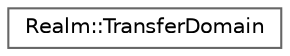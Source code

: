 digraph "Graphical Class Hierarchy"
{
 // LATEX_PDF_SIZE
  bgcolor="transparent";
  edge [fontname=Helvetica,fontsize=10,labelfontname=Helvetica,labelfontsize=10];
  node [fontname=Helvetica,fontsize=10,shape=box,height=0.2,width=0.4];
  rankdir="LR";
  Node0 [id="Node000000",label="Realm::TransferDomain",height=0.2,width=0.4,color="grey40", fillcolor="white", style="filled",URL="$classRealm_1_1TransferDomain.html",tooltip=" "];
}
